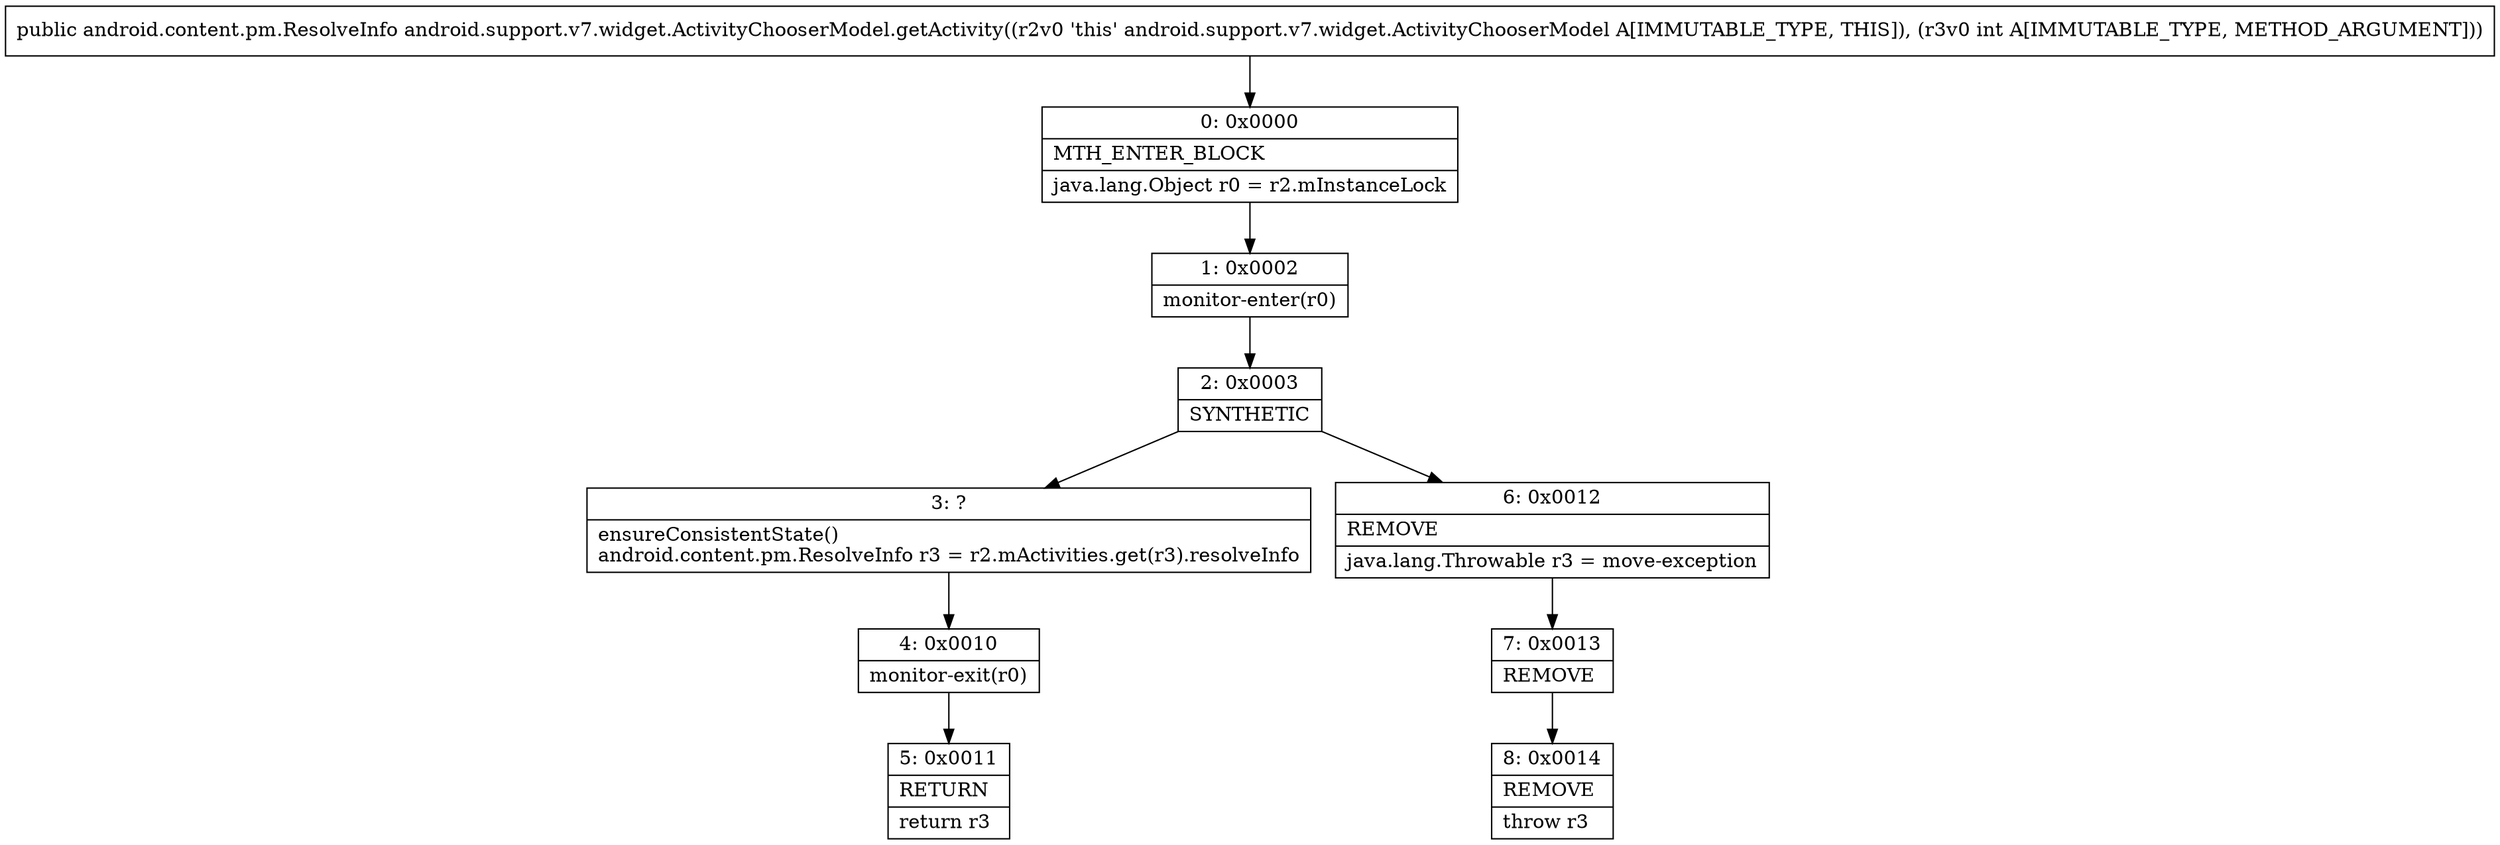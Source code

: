 digraph "CFG forandroid.support.v7.widget.ActivityChooserModel.getActivity(I)Landroid\/content\/pm\/ResolveInfo;" {
Node_0 [shape=record,label="{0\:\ 0x0000|MTH_ENTER_BLOCK\l|java.lang.Object r0 = r2.mInstanceLock\l}"];
Node_1 [shape=record,label="{1\:\ 0x0002|monitor\-enter(r0)\l}"];
Node_2 [shape=record,label="{2\:\ 0x0003|SYNTHETIC\l}"];
Node_3 [shape=record,label="{3\:\ ?|ensureConsistentState()\landroid.content.pm.ResolveInfo r3 = r2.mActivities.get(r3).resolveInfo\l}"];
Node_4 [shape=record,label="{4\:\ 0x0010|monitor\-exit(r0)\l}"];
Node_5 [shape=record,label="{5\:\ 0x0011|RETURN\l|return r3\l}"];
Node_6 [shape=record,label="{6\:\ 0x0012|REMOVE\l|java.lang.Throwable r3 = move\-exception\l}"];
Node_7 [shape=record,label="{7\:\ 0x0013|REMOVE\l}"];
Node_8 [shape=record,label="{8\:\ 0x0014|REMOVE\l|throw r3\l}"];
MethodNode[shape=record,label="{public android.content.pm.ResolveInfo android.support.v7.widget.ActivityChooserModel.getActivity((r2v0 'this' android.support.v7.widget.ActivityChooserModel A[IMMUTABLE_TYPE, THIS]), (r3v0 int A[IMMUTABLE_TYPE, METHOD_ARGUMENT])) }"];
MethodNode -> Node_0;
Node_0 -> Node_1;
Node_1 -> Node_2;
Node_2 -> Node_3;
Node_2 -> Node_6;
Node_3 -> Node_4;
Node_4 -> Node_5;
Node_6 -> Node_7;
Node_7 -> Node_8;
}

